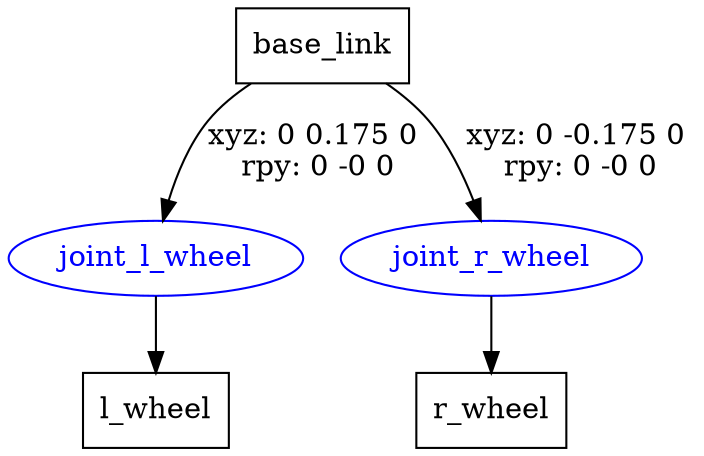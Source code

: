 digraph G {
node [shape=box];
"base_link" [label="base_link"];
"l_wheel" [label="l_wheel"];
"r_wheel" [label="r_wheel"];
node [shape=ellipse, color=blue, fontcolor=blue];
"base_link" -> "joint_l_wheel" [label="xyz: 0 0.175 0 \nrpy: 0 -0 0"]
"joint_l_wheel" -> "l_wheel"
"base_link" -> "joint_r_wheel" [label="xyz: 0 -0.175 0 \nrpy: 0 -0 0"]
"joint_r_wheel" -> "r_wheel"
}
